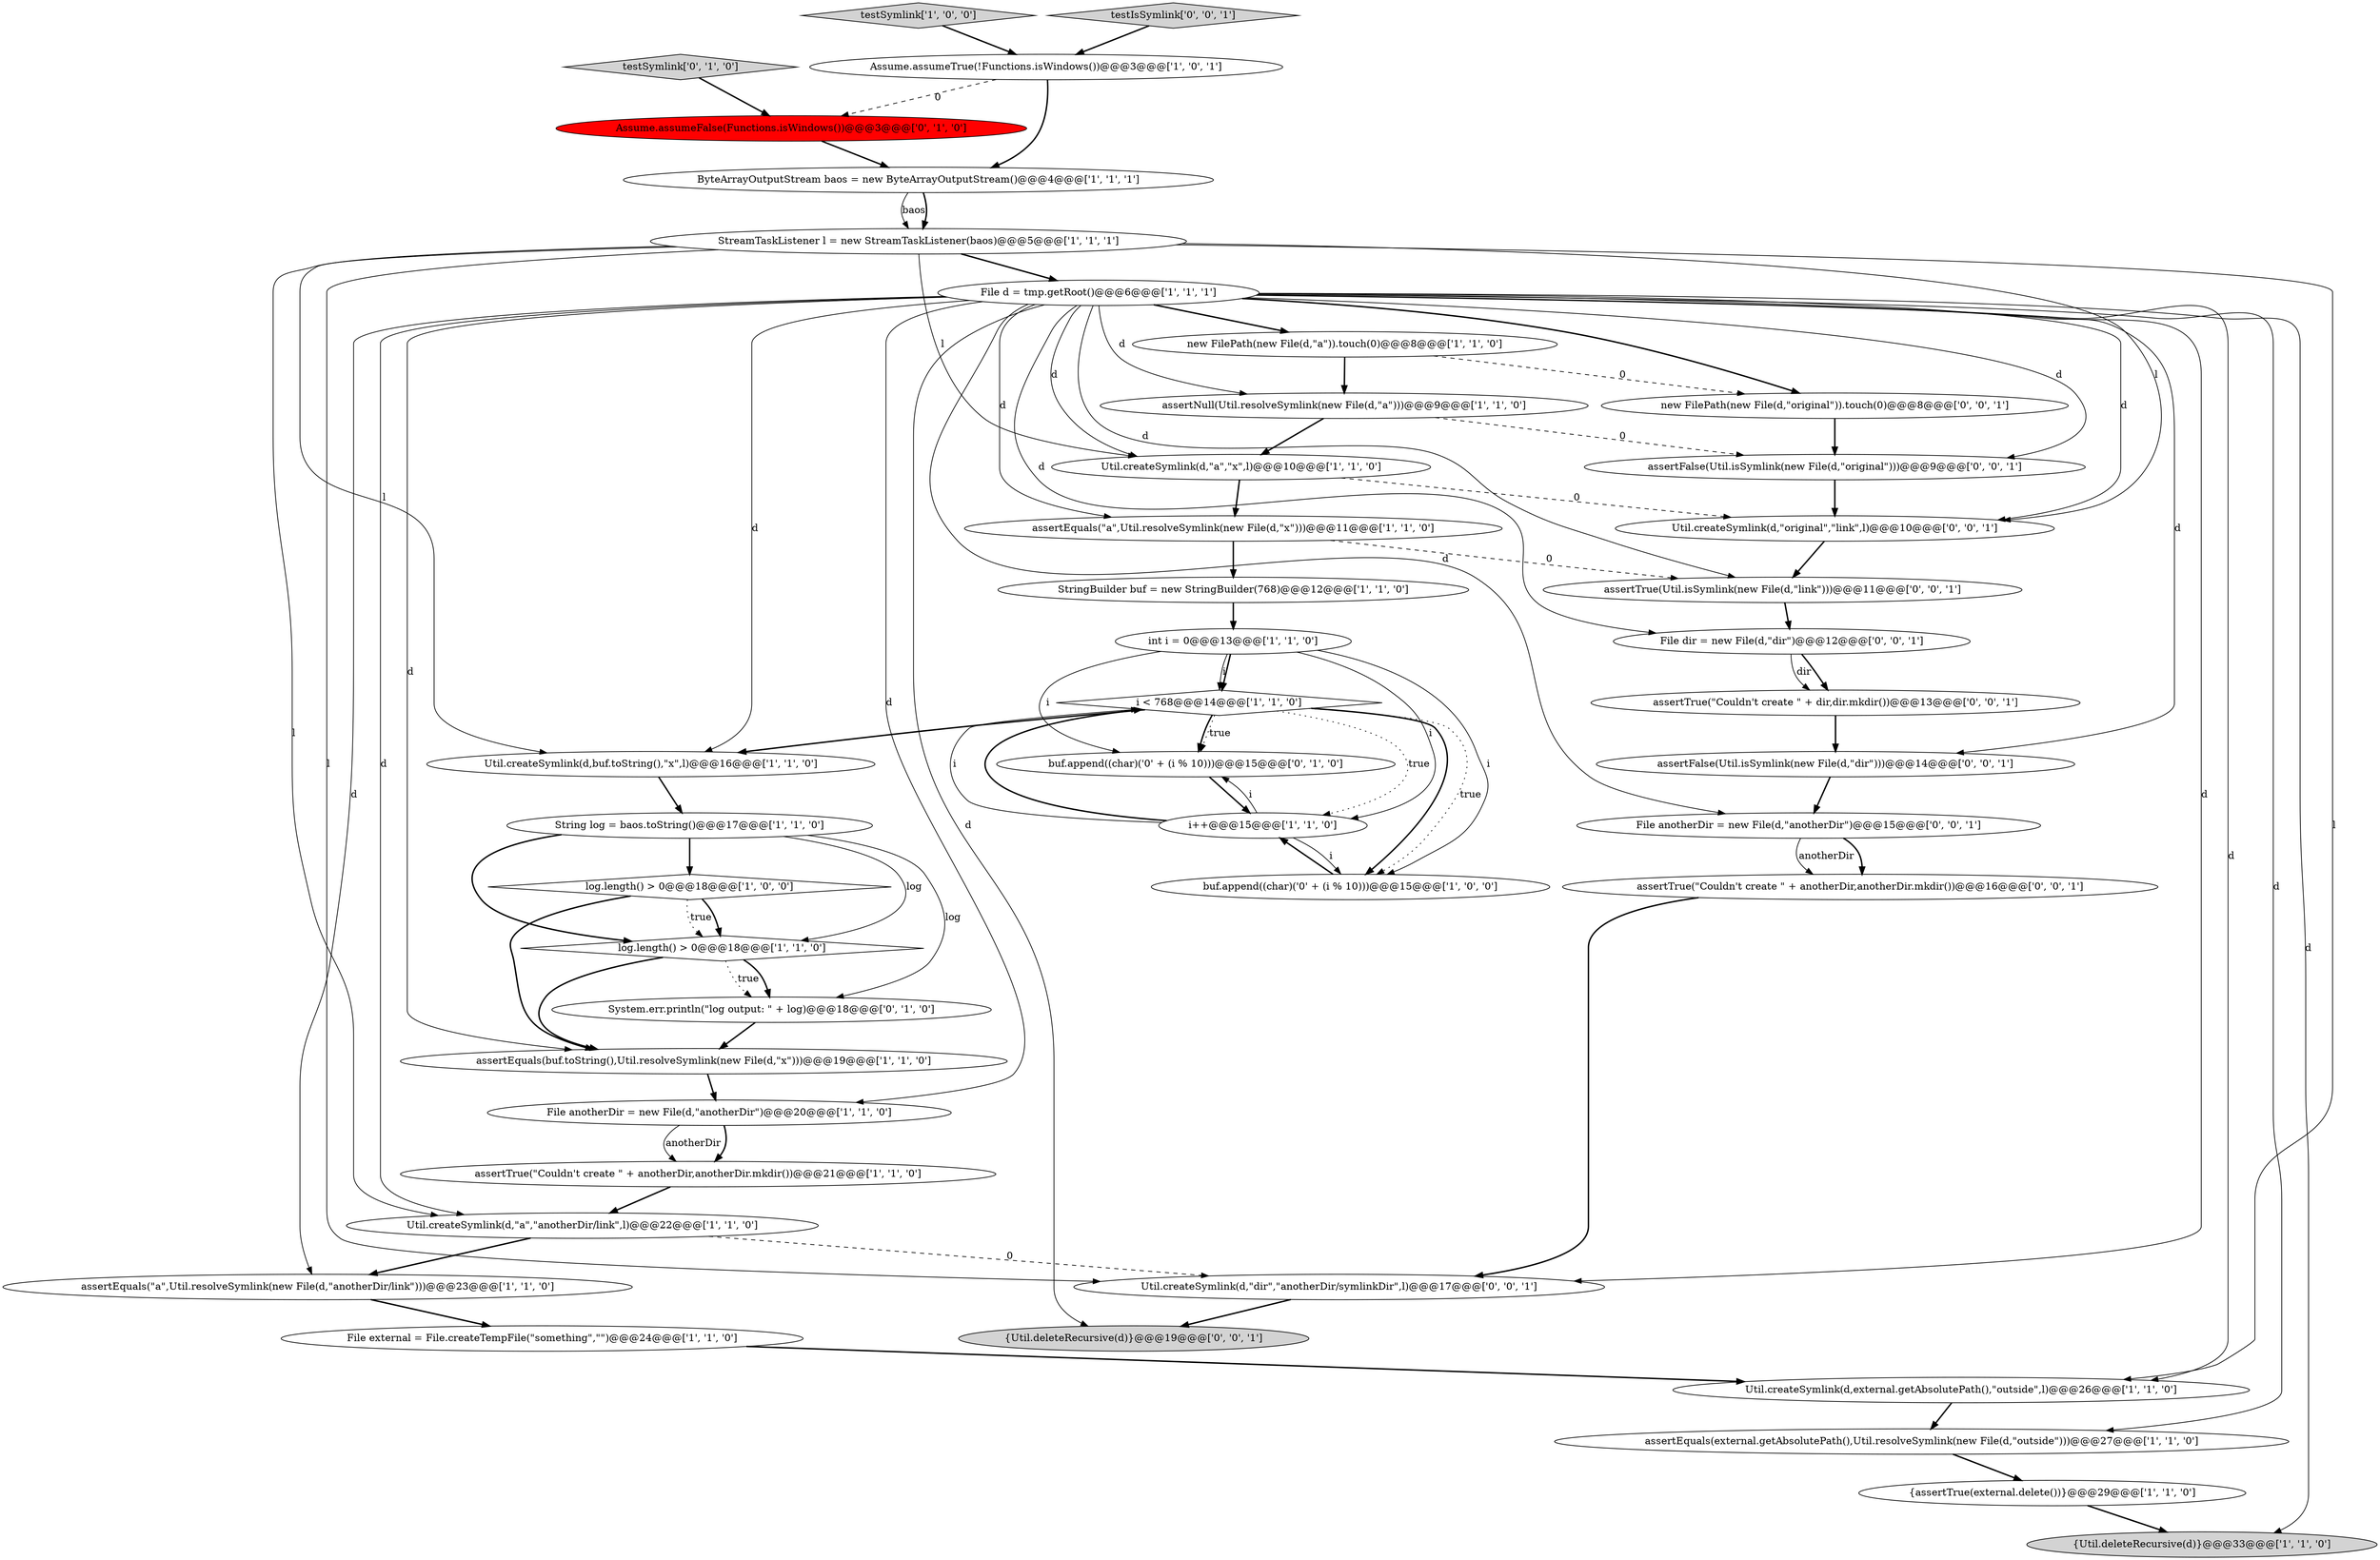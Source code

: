 digraph {
2 [style = filled, label = "File external = File.createTempFile(\"something\",\"\")@@@24@@@['1', '1', '0']", fillcolor = white, shape = ellipse image = "AAA0AAABBB1BBB"];
16 [style = filled, label = "Util.createSymlink(d,\"a\",\"x\",l)@@@10@@@['1', '1', '0']", fillcolor = white, shape = ellipse image = "AAA0AAABBB1BBB"];
5 [style = filled, label = "i < 768@@@14@@@['1', '1', '0']", fillcolor = white, shape = diamond image = "AAA0AAABBB1BBB"];
24 [style = filled, label = "{Util.deleteRecursive(d)}@@@33@@@['1', '1', '0']", fillcolor = lightgray, shape = ellipse image = "AAA0AAABBB1BBB"];
34 [style = filled, label = "File anotherDir = new File(d,\"anotherDir\")@@@15@@@['0', '0', '1']", fillcolor = white, shape = ellipse image = "AAA0AAABBB3BBB"];
6 [style = filled, label = "Assume.assumeTrue(!Functions.isWindows())@@@3@@@['1', '0', '1']", fillcolor = white, shape = ellipse image = "AAA0AAABBB1BBB"];
20 [style = filled, label = "int i = 0@@@13@@@['1', '1', '0']", fillcolor = white, shape = ellipse image = "AAA0AAABBB1BBB"];
21 [style = filled, label = "assertNull(Util.resolveSymlink(new File(d,\"a\")))@@@9@@@['1', '1', '0']", fillcolor = white, shape = ellipse image = "AAA0AAABBB1BBB"];
26 [style = filled, label = "File anotherDir = new File(d,\"anotherDir\")@@@20@@@['1', '1', '0']", fillcolor = white, shape = ellipse image = "AAA0AAABBB1BBB"];
13 [style = filled, label = "assertEquals(external.getAbsolutePath(),Util.resolveSymlink(new File(d,\"outside\")))@@@27@@@['1', '1', '0']", fillcolor = white, shape = ellipse image = "AAA0AAABBB1BBB"];
12 [style = filled, label = "new FilePath(new File(d,\"a\")).touch(0)@@@8@@@['1', '1', '0']", fillcolor = white, shape = ellipse image = "AAA0AAABBB1BBB"];
28 [style = filled, label = "buf.append((char)('0' + (i % 10)))@@@15@@@['0', '1', '0']", fillcolor = white, shape = ellipse image = "AAA0AAABBB2BBB"];
43 [style = filled, label = "assertFalse(Util.isSymlink(new File(d,\"original\")))@@@9@@@['0', '0', '1']", fillcolor = white, shape = ellipse image = "AAA0AAABBB3BBB"];
23 [style = filled, label = "Util.createSymlink(d,\"a\",\"anotherDir/link\",l)@@@22@@@['1', '1', '0']", fillcolor = white, shape = ellipse image = "AAA0AAABBB1BBB"];
14 [style = filled, label = "File d = tmp.getRoot()@@@6@@@['1', '1', '1']", fillcolor = white, shape = ellipse image = "AAA0AAABBB1BBB"];
10 [style = filled, label = "assertTrue(\"Couldn't create \" + anotherDir,anotherDir.mkdir())@@@21@@@['1', '1', '0']", fillcolor = white, shape = ellipse image = "AAA0AAABBB1BBB"];
15 [style = filled, label = "String log = baos.toString()@@@17@@@['1', '1', '0']", fillcolor = white, shape = ellipse image = "AAA0AAABBB1BBB"];
33 [style = filled, label = "Util.createSymlink(d,\"original\",\"link\",l)@@@10@@@['0', '0', '1']", fillcolor = white, shape = ellipse image = "AAA0AAABBB3BBB"];
38 [style = filled, label = "new FilePath(new File(d,\"original\")).touch(0)@@@8@@@['0', '0', '1']", fillcolor = white, shape = ellipse image = "AAA0AAABBB3BBB"];
41 [style = filled, label = "assertFalse(Util.isSymlink(new File(d,\"dir\")))@@@14@@@['0', '0', '1']", fillcolor = white, shape = ellipse image = "AAA0AAABBB3BBB"];
18 [style = filled, label = "assertEquals(\"a\",Util.resolveSymlink(new File(d,\"anotherDir/link\")))@@@23@@@['1', '1', '0']", fillcolor = white, shape = ellipse image = "AAA0AAABBB1BBB"];
37 [style = filled, label = "assertTrue(\"Couldn't create \" + dir,dir.mkdir())@@@13@@@['0', '0', '1']", fillcolor = white, shape = ellipse image = "AAA0AAABBB3BBB"];
31 [style = filled, label = "testSymlink['0', '1', '0']", fillcolor = lightgray, shape = diamond image = "AAA0AAABBB2BBB"];
4 [style = filled, label = "StreamTaskListener l = new StreamTaskListener(baos)@@@5@@@['1', '1', '1']", fillcolor = white, shape = ellipse image = "AAA0AAABBB1BBB"];
17 [style = filled, label = "testSymlink['1', '0', '0']", fillcolor = lightgray, shape = diamond image = "AAA0AAABBB1BBB"];
42 [style = filled, label = "{Util.deleteRecursive(d)}@@@19@@@['0', '0', '1']", fillcolor = lightgray, shape = ellipse image = "AAA0AAABBB3BBB"];
1 [style = filled, label = "ByteArrayOutputStream baos = new ByteArrayOutputStream()@@@4@@@['1', '1', '1']", fillcolor = white, shape = ellipse image = "AAA0AAABBB1BBB"];
19 [style = filled, label = "Util.createSymlink(d,buf.toString(),\"x\",l)@@@16@@@['1', '1', '0']", fillcolor = white, shape = ellipse image = "AAA0AAABBB1BBB"];
29 [style = filled, label = "System.err.println(\"log output: \" + log)@@@18@@@['0', '1', '0']", fillcolor = white, shape = ellipse image = "AAA0AAABBB2BBB"];
35 [style = filled, label = "assertTrue(\"Couldn't create \" + anotherDir,anotherDir.mkdir())@@@16@@@['0', '0', '1']", fillcolor = white, shape = ellipse image = "AAA0AAABBB3BBB"];
27 [style = filled, label = "StringBuilder buf = new StringBuilder(768)@@@12@@@['1', '1', '0']", fillcolor = white, shape = ellipse image = "AAA0AAABBB1BBB"];
9 [style = filled, label = "{assertTrue(external.delete())}@@@29@@@['1', '1', '0']", fillcolor = white, shape = ellipse image = "AAA0AAABBB1BBB"];
30 [style = filled, label = "Assume.assumeFalse(Functions.isWindows())@@@3@@@['0', '1', '0']", fillcolor = red, shape = ellipse image = "AAA1AAABBB2BBB"];
11 [style = filled, label = "i++@@@15@@@['1', '1', '0']", fillcolor = white, shape = ellipse image = "AAA0AAABBB1BBB"];
25 [style = filled, label = "Util.createSymlink(d,external.getAbsolutePath(),\"outside\",l)@@@26@@@['1', '1', '0']", fillcolor = white, shape = ellipse image = "AAA0AAABBB1BBB"];
8 [style = filled, label = "assertEquals(buf.toString(),Util.resolveSymlink(new File(d,\"x\")))@@@19@@@['1', '1', '0']", fillcolor = white, shape = ellipse image = "AAA0AAABBB1BBB"];
39 [style = filled, label = "File dir = new File(d,\"dir\")@@@12@@@['0', '0', '1']", fillcolor = white, shape = ellipse image = "AAA0AAABBB3BBB"];
0 [style = filled, label = "assertEquals(\"a\",Util.resolveSymlink(new File(d,\"x\")))@@@11@@@['1', '1', '0']", fillcolor = white, shape = ellipse image = "AAA0AAABBB1BBB"];
3 [style = filled, label = "buf.append((char)('0' + (i % 10)))@@@15@@@['1', '0', '0']", fillcolor = white, shape = ellipse image = "AAA0AAABBB1BBB"];
22 [style = filled, label = "log.length() > 0@@@18@@@['1', '1', '0']", fillcolor = white, shape = diamond image = "AAA0AAABBB1BBB"];
36 [style = filled, label = "assertTrue(Util.isSymlink(new File(d,\"link\")))@@@11@@@['0', '0', '1']", fillcolor = white, shape = ellipse image = "AAA0AAABBB3BBB"];
40 [style = filled, label = "testIsSymlink['0', '0', '1']", fillcolor = lightgray, shape = diamond image = "AAA0AAABBB3BBB"];
32 [style = filled, label = "Util.createSymlink(d,\"dir\",\"anotherDir/symlinkDir\",l)@@@17@@@['0', '0', '1']", fillcolor = white, shape = ellipse image = "AAA0AAABBB3BBB"];
7 [style = filled, label = "log.length() > 0@@@18@@@['1', '0', '0']", fillcolor = white, shape = diamond image = "AAA0AAABBB1BBB"];
5->3 [style = bold, label=""];
20->11 [style = solid, label="i"];
12->38 [style = dashed, label="0"];
16->0 [style = bold, label=""];
40->6 [style = bold, label=""];
26->10 [style = bold, label=""];
5->28 [style = bold, label=""];
7->8 [style = bold, label=""];
15->29 [style = solid, label="log"];
14->39 [style = solid, label="d"];
23->32 [style = dashed, label="0"];
22->8 [style = bold, label=""];
5->11 [style = dotted, label="true"];
4->25 [style = solid, label="l"];
31->30 [style = bold, label=""];
21->16 [style = bold, label=""];
14->18 [style = solid, label="d"];
16->33 [style = dashed, label="0"];
1->4 [style = solid, label="baos"];
19->15 [style = bold, label=""];
0->36 [style = dashed, label="0"];
2->25 [style = bold, label=""];
9->24 [style = bold, label=""];
26->10 [style = solid, label="anotherDir"];
39->37 [style = solid, label="dir"];
1->4 [style = bold, label=""];
22->29 [style = dotted, label="true"];
14->16 [style = solid, label="d"];
14->21 [style = solid, label="d"];
14->25 [style = solid, label="d"];
12->21 [style = bold, label=""];
3->11 [style = bold, label=""];
11->3 [style = solid, label="i"];
14->38 [style = bold, label=""];
5->3 [style = dotted, label="true"];
11->5 [style = solid, label="i"];
14->23 [style = solid, label="d"];
14->32 [style = solid, label="d"];
14->8 [style = solid, label="d"];
33->36 [style = bold, label=""];
43->33 [style = bold, label=""];
4->16 [style = solid, label="l"];
34->35 [style = bold, label=""];
7->22 [style = dotted, label="true"];
32->42 [style = bold, label=""];
27->20 [style = bold, label=""];
15->22 [style = solid, label="log"];
39->37 [style = bold, label=""];
4->14 [style = bold, label=""];
20->3 [style = solid, label="i"];
17->6 [style = bold, label=""];
37->41 [style = bold, label=""];
22->29 [style = bold, label=""];
35->32 [style = bold, label=""];
14->33 [style = solid, label="d"];
36->39 [style = bold, label=""];
15->22 [style = bold, label=""];
14->24 [style = solid, label="d"];
5->19 [style = bold, label=""];
6->1 [style = bold, label=""];
7->22 [style = bold, label=""];
11->5 [style = bold, label=""];
14->41 [style = solid, label="d"];
10->23 [style = bold, label=""];
13->9 [style = bold, label=""];
5->28 [style = dotted, label="true"];
41->34 [style = bold, label=""];
23->18 [style = bold, label=""];
38->43 [style = bold, label=""];
4->23 [style = solid, label="l"];
29->8 [style = bold, label=""];
21->43 [style = dashed, label="0"];
20->5 [style = solid, label="i"];
20->28 [style = solid, label="i"];
30->1 [style = bold, label=""];
15->7 [style = bold, label=""];
14->43 [style = solid, label="d"];
25->13 [style = bold, label=""];
0->27 [style = bold, label=""];
14->36 [style = solid, label="d"];
28->11 [style = bold, label=""];
14->19 [style = solid, label="d"];
4->33 [style = solid, label="l"];
14->34 [style = solid, label="d"];
4->19 [style = solid, label="l"];
18->2 [style = bold, label=""];
14->42 [style = solid, label="d"];
20->5 [style = bold, label=""];
14->26 [style = solid, label="d"];
4->32 [style = solid, label="l"];
34->35 [style = solid, label="anotherDir"];
14->12 [style = bold, label=""];
14->0 [style = solid, label="d"];
6->30 [style = dashed, label="0"];
14->13 [style = solid, label="d"];
11->28 [style = solid, label="i"];
8->26 [style = bold, label=""];
}
